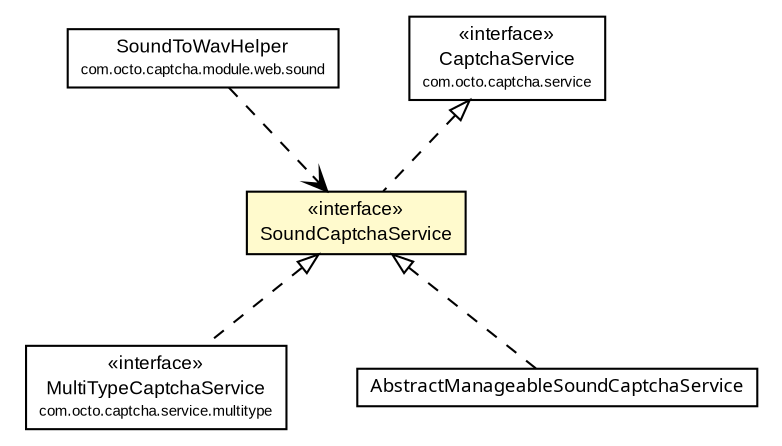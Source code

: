 #!/usr/local/bin/dot
#
# Class diagram 
# Generated by UmlGraph version 4.6 (http://www.spinellis.gr/sw/umlgraph)
#

digraph G {
	edge [fontname="arial",fontsize=10,labelfontname="arial",labelfontsize=10];
	node [fontname="arial",fontsize=10,shape=plaintext];
	// com.octo.captcha.module.web.sound.SoundToWavHelper
	c19867 [label=<<table border="0" cellborder="1" cellspacing="0" cellpadding="2" port="p" href="../../module/web/sound/SoundToWavHelper.html">
		<tr><td><table border="0" cellspacing="0" cellpadding="1">
			<tr><td> SoundToWavHelper </td></tr>
			<tr><td><font point-size="7.0"> com.octo.captcha.module.web.sound </font></td></tr>
		</table></td></tr>
		</table>>, fontname="arial", fontcolor="black", fontsize=9.0];
	// com.octo.captcha.service.multitype.MultiTypeCaptchaService
	c19878 [label=<<table border="0" cellborder="1" cellspacing="0" cellpadding="2" port="p" href="../multitype/MultiTypeCaptchaService.html">
		<tr><td><table border="0" cellspacing="0" cellpadding="1">
			<tr><td> &laquo;interface&raquo; </td></tr>
			<tr><td> MultiTypeCaptchaService </td></tr>
			<tr><td><font point-size="7.0"> com.octo.captcha.service.multitype </font></td></tr>
		</table></td></tr>
		</table>>, fontname="arial", fontcolor="black", fontsize=9.0];
	// com.octo.captcha.service.sound.SoundCaptchaService
	c19881 [label=<<table border="0" cellborder="1" cellspacing="0" cellpadding="2" port="p" bgcolor="lemonChiffon" href="./SoundCaptchaService.html">
		<tr><td><table border="0" cellspacing="0" cellpadding="1">
			<tr><td> &laquo;interface&raquo; </td></tr>
			<tr><td> SoundCaptchaService </td></tr>
		</table></td></tr>
		</table>>, fontname="arial", fontcolor="black", fontsize=9.0];
	// com.octo.captcha.service.sound.AbstractManageableSoundCaptchaService
	c19882 [label=<<table border="0" cellborder="1" cellspacing="0" cellpadding="2" port="p" href="./AbstractManageableSoundCaptchaService.html">
		<tr><td><table border="0" cellspacing="0" cellpadding="1">
			<tr><td><font face="ariali"> AbstractManageableSoundCaptchaService </font></td></tr>
		</table></td></tr>
		</table>>, fontname="arial", fontcolor="black", fontsize=9.0];
	//com.octo.captcha.service.multitype.MultiTypeCaptchaService implements com.octo.captcha.service.sound.SoundCaptchaService
	c19881:p -> c19878:p [dir=back,arrowtail=empty,style=dashed];
	//com.octo.captcha.service.sound.SoundCaptchaService implements com.octo.captcha.service.CaptchaService
	c19896:p -> c19881:p [dir=back,arrowtail=empty,style=dashed];
	//com.octo.captcha.service.sound.AbstractManageableSoundCaptchaService implements com.octo.captcha.service.sound.SoundCaptchaService
	c19881:p -> c19882:p [dir=back,arrowtail=empty,style=dashed];
	// com.octo.captcha.module.web.sound.SoundToWavHelper DEPEND com.octo.captcha.service.sound.SoundCaptchaService
	c19867:p -> c19881:p [taillabel="", label="", headlabel="", fontname="arial", fontcolor="black", fontsize=10.0, color="black", arrowhead=open, style=dashed];
	// com.octo.captcha.service.CaptchaService
	c19896 [label=<<table border="0" cellborder="1" cellspacing="0" cellpadding="2" port="p" href="http://java.sun.com/j2se/1.4.2/docs/api/com/octo/captcha/service/CaptchaService.html">
		<tr><td><table border="0" cellspacing="0" cellpadding="1">
			<tr><td> &laquo;interface&raquo; </td></tr>
			<tr><td> CaptchaService </td></tr>
			<tr><td><font point-size="7.0"> com.octo.captcha.service </font></td></tr>
		</table></td></tr>
		</table>>, fontname="arial", fontcolor="black", fontsize=9.0];
}


